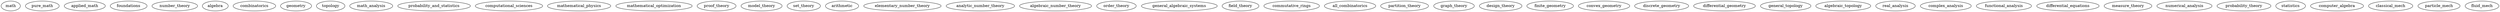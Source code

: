 graph math_map {
    //node [shape=circle];
    //нулевой уровень
    math [label="math"];

    //первый уровень
    pure_math;
    applied_math;

    //второй уровень, чистая математика
    foundations;
    number_theory;
    algebra;
    combinatorics;
    geometry;
    topology;
    math_analysis;

    //второй уровень, прикладная математика
    probability_and_statistics;
    computational_sciences;
    mathematical_physics;
    mathematical_optimization;
    
    //третий уровень, основы
    proof_theory;
    model_theory;
    set_theory;

    //третий уровень, теория чисел 
    arithmetic;
    elementary_number_theory;
    analytic_number_theory;
    algebraic_number_theory;

    //третий уровень, алгебра
    order_theory;
    general_algebraic_systems;
    field_theory;
    commutative_rings; 

    //третий уровень, комбинаторика
    all_combinatorics;
    partition_theory;
    graph_theory;
    design_theory;
    finite_geometry;
    order_theory;

    //третий уровень, геометрия
    сonvex_geometry;
    discrete_geometry;
    differential_geometry;

    //третий уровень,топология
    general_topology;
    algebraic_topology;

    //третий уровень, матан 
    real_analysis;
	complex_analysis;
	functional_analysis;
	differential_equations;
	measure_theory;
	numerical_analysis;


     //третий уровень, тервер и матстат
     probability_theory;
     statistics;

     //третий уровень, вычисления
     numerical_analysis;
     computer_algebra;

     //третий уровень, физика
     classical_mech;
     particle_mech;
     fluid_mech;

}
